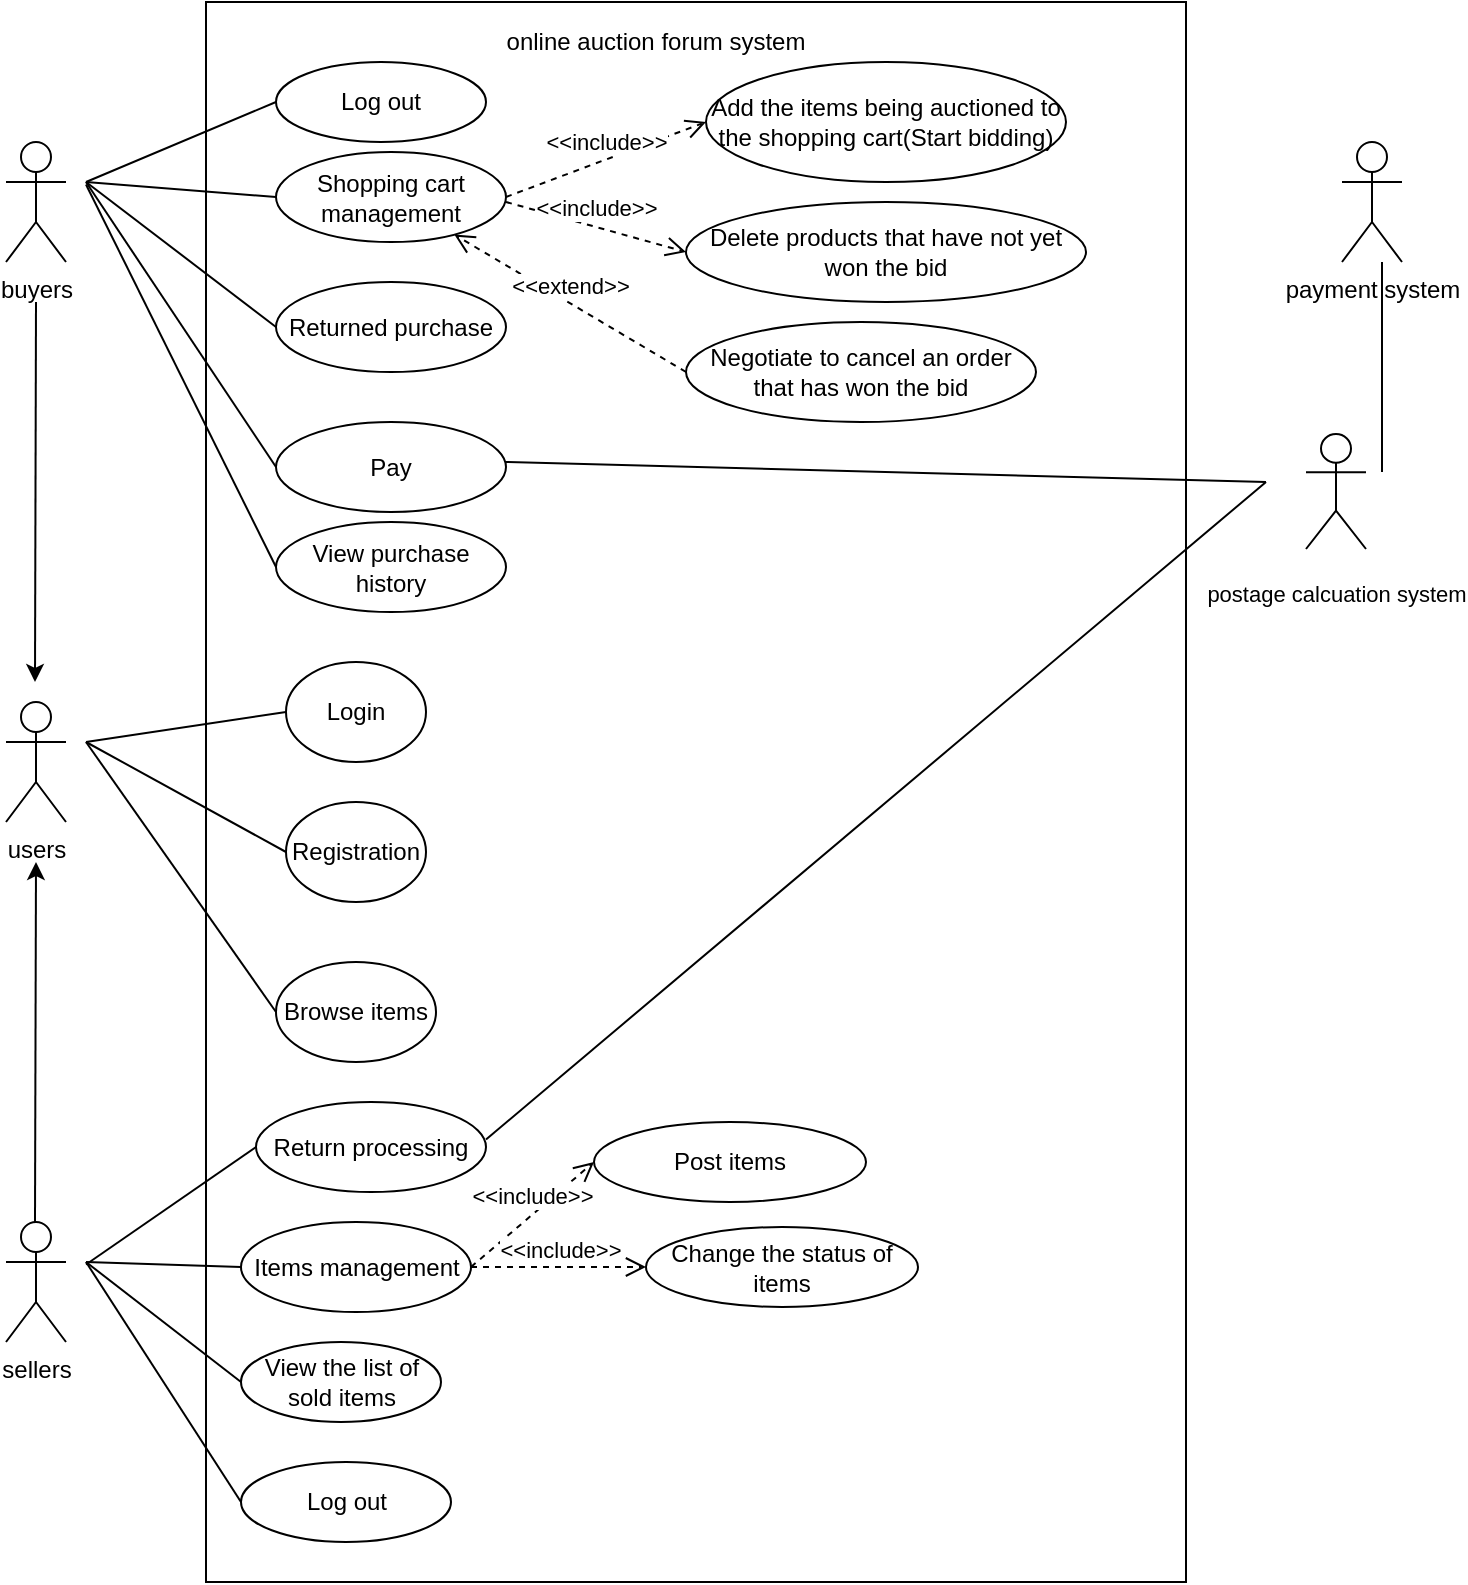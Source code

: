 <mxfile version="13.9.7" type="github">
  <diagram id="SsrX-AIuFG0R5iQiASQq" name="Page-1">
    <mxGraphModel dx="796" dy="1113" grid="1" gridSize="10" guides="1" tooltips="1" connect="1" arrows="1" fold="1" page="1" pageScale="1" pageWidth="827" pageHeight="1169" math="0" shadow="0">
      <root>
        <mxCell id="0" />
        <mxCell id="1" parent="0" />
        <mxCell id="eIvzQgJbVZ74KpnRAHEC-1" value="users" style="shape=umlActor;verticalLabelPosition=bottom;verticalAlign=top;html=1;outlineConnect=0;" vertex="1" parent="1">
          <mxGeometry x="82" y="690" width="30" height="60" as="geometry" />
        </mxCell>
        <mxCell id="eIvzQgJbVZ74KpnRAHEC-3" value="" style="rounded=0;whiteSpace=wrap;html=1;" vertex="1" parent="1">
          <mxGeometry x="182" y="340" width="490" height="790" as="geometry" />
        </mxCell>
        <mxCell id="eIvzQgJbVZ74KpnRAHEC-4" value="online auction forum system" style="text;html=1;strokeColor=none;fillColor=none;align=center;verticalAlign=middle;whiteSpace=wrap;rounded=0;" vertex="1" parent="1">
          <mxGeometry x="307" y="350" width="200" height="20" as="geometry" />
        </mxCell>
        <mxCell id="eIvzQgJbVZ74KpnRAHEC-5" value="Login" style="ellipse;whiteSpace=wrap;html=1;" vertex="1" parent="1">
          <mxGeometry x="222" y="670" width="70" height="50" as="geometry" />
        </mxCell>
        <mxCell id="eIvzQgJbVZ74KpnRAHEC-6" value="" style="endArrow=classic;html=1;" edge="1" parent="1">
          <mxGeometry width="50" height="50" relative="1" as="geometry">
            <mxPoint x="96.5" y="950" as="sourcePoint" />
            <mxPoint x="97" y="770" as="targetPoint" />
            <Array as="points" />
          </mxGeometry>
        </mxCell>
        <mxCell id="eIvzQgJbVZ74KpnRAHEC-7" value="" style="endArrow=classic;html=1;" edge="1" parent="1">
          <mxGeometry width="50" height="50" relative="1" as="geometry">
            <mxPoint x="97" y="490" as="sourcePoint" />
            <mxPoint x="96.5" y="680" as="targetPoint" />
          </mxGeometry>
        </mxCell>
        <mxCell id="eIvzQgJbVZ74KpnRAHEC-10" value="buyers" style="shape=umlActor;verticalLabelPosition=bottom;verticalAlign=top;html=1;outlineConnect=0;" vertex="1" parent="1">
          <mxGeometry x="82" y="410" width="30" height="60" as="geometry" />
        </mxCell>
        <mxCell id="eIvzQgJbVZ74KpnRAHEC-12" value="sellers" style="shape=umlActor;verticalLabelPosition=bottom;verticalAlign=top;html=1;outlineConnect=0;" vertex="1" parent="1">
          <mxGeometry x="82" y="950" width="30" height="60" as="geometry" />
        </mxCell>
        <mxCell id="eIvzQgJbVZ74KpnRAHEC-17" value="" style="endArrow=none;html=1;" edge="1" parent="1">
          <mxGeometry width="50" height="50" relative="1" as="geometry">
            <mxPoint x="122" y="710" as="sourcePoint" />
            <mxPoint x="222" y="695" as="targetPoint" />
          </mxGeometry>
        </mxCell>
        <mxCell id="eIvzQgJbVZ74KpnRAHEC-18" value="Registration" style="ellipse;whiteSpace=wrap;html=1;" vertex="1" parent="1">
          <mxGeometry x="222" y="740" width="70" height="50" as="geometry" />
        </mxCell>
        <mxCell id="eIvzQgJbVZ74KpnRAHEC-19" value="" style="endArrow=none;html=1;entryX=0;entryY=0.5;entryDx=0;entryDy=0;" edge="1" parent="1" target="eIvzQgJbVZ74KpnRAHEC-18">
          <mxGeometry width="50" height="50" relative="1" as="geometry">
            <mxPoint x="122" y="710" as="sourcePoint" />
            <mxPoint x="232" y="705" as="targetPoint" />
          </mxGeometry>
        </mxCell>
        <mxCell id="eIvzQgJbVZ74KpnRAHEC-20" value="Browse items" style="ellipse;whiteSpace=wrap;html=1;" vertex="1" parent="1">
          <mxGeometry x="217" y="820" width="80" height="50" as="geometry" />
        </mxCell>
        <mxCell id="eIvzQgJbVZ74KpnRAHEC-21" value="" style="endArrow=none;html=1;entryX=0;entryY=0.5;entryDx=0;entryDy=0;" edge="1" parent="1" target="eIvzQgJbVZ74KpnRAHEC-20">
          <mxGeometry width="50" height="50" relative="1" as="geometry">
            <mxPoint x="122" y="710" as="sourcePoint" />
            <mxPoint x="232" y="775" as="targetPoint" />
          </mxGeometry>
        </mxCell>
        <mxCell id="eIvzQgJbVZ74KpnRAHEC-22" value="Shopping cart management" style="ellipse;whiteSpace=wrap;html=1;" vertex="1" parent="1">
          <mxGeometry x="217" y="415" width="115" height="45" as="geometry" />
        </mxCell>
        <mxCell id="eIvzQgJbVZ74KpnRAHEC-23" value="" style="endArrow=none;html=1;entryX=0;entryY=0.5;entryDx=0;entryDy=0;" edge="1" parent="1" target="eIvzQgJbVZ74KpnRAHEC-22">
          <mxGeometry width="50" height="50" relative="1" as="geometry">
            <mxPoint x="122" y="430" as="sourcePoint" />
            <mxPoint x="222" y="415" as="targetPoint" />
          </mxGeometry>
        </mxCell>
        <mxCell id="eIvzQgJbVZ74KpnRAHEC-28" value="&amp;lt;&amp;lt;include&amp;gt;&amp;gt;" style="html=1;verticalAlign=bottom;endArrow=open;dashed=1;endSize=8;exitX=1;exitY=0.5;exitDx=0;exitDy=0;entryX=0;entryY=0.5;entryDx=0;entryDy=0;" edge="1" parent="1" source="eIvzQgJbVZ74KpnRAHEC-22" target="eIvzQgJbVZ74KpnRAHEC-29">
          <mxGeometry relative="1" as="geometry">
            <mxPoint x="392" y="550" as="sourcePoint" />
            <mxPoint x="312" y="550" as="targetPoint" />
          </mxGeometry>
        </mxCell>
        <mxCell id="eIvzQgJbVZ74KpnRAHEC-29" value="Add the items being auctioned to the shopping cart(Start bidding)" style="ellipse;whiteSpace=wrap;html=1;" vertex="1" parent="1">
          <mxGeometry x="432" y="370" width="180" height="60" as="geometry" />
        </mxCell>
        <mxCell id="eIvzQgJbVZ74KpnRAHEC-31" value="Delete products that have not yet won the bid" style="ellipse;whiteSpace=wrap;html=1;" vertex="1" parent="1">
          <mxGeometry x="422" y="440" width="200" height="50" as="geometry" />
        </mxCell>
        <mxCell id="eIvzQgJbVZ74KpnRAHEC-32" value="&amp;lt;&amp;lt;include&amp;gt;&amp;gt;" style="html=1;verticalAlign=bottom;endArrow=open;dashed=1;endSize=8;entryX=0;entryY=0.5;entryDx=0;entryDy=0;" edge="1" parent="1" target="eIvzQgJbVZ74KpnRAHEC-31">
          <mxGeometry relative="1" as="geometry">
            <mxPoint x="332" y="440" as="sourcePoint" />
            <mxPoint x="442" y="410" as="targetPoint" />
          </mxGeometry>
        </mxCell>
        <mxCell id="eIvzQgJbVZ74KpnRAHEC-33" value="Negotiate to cancel an order that has won the bid" style="ellipse;whiteSpace=wrap;html=1;" vertex="1" parent="1">
          <mxGeometry x="422" y="500" width="175" height="50" as="geometry" />
        </mxCell>
        <mxCell id="eIvzQgJbVZ74KpnRAHEC-34" value="&amp;lt;&amp;lt;extend&amp;gt;&amp;gt;" style="html=1;verticalAlign=bottom;endArrow=open;dashed=1;endSize=8;" edge="1" parent="1" target="eIvzQgJbVZ74KpnRAHEC-22">
          <mxGeometry relative="1" as="geometry">
            <mxPoint x="422" y="525" as="sourcePoint" />
            <mxPoint x="512" y="550" as="targetPoint" />
          </mxGeometry>
        </mxCell>
        <mxCell id="eIvzQgJbVZ74KpnRAHEC-35" value="Returned purchase" style="ellipse;whiteSpace=wrap;html=1;" vertex="1" parent="1">
          <mxGeometry x="217" y="480" width="115" height="45" as="geometry" />
        </mxCell>
        <mxCell id="eIvzQgJbVZ74KpnRAHEC-36" value="Pay" style="ellipse;whiteSpace=wrap;html=1;" vertex="1" parent="1">
          <mxGeometry x="217" y="550" width="115" height="45" as="geometry" />
        </mxCell>
        <mxCell id="eIvzQgJbVZ74KpnRAHEC-37" value="" style="endArrow=none;html=1;entryX=0;entryY=0.5;entryDx=0;entryDy=0;" edge="1" parent="1" target="eIvzQgJbVZ74KpnRAHEC-35">
          <mxGeometry width="50" height="50" relative="1" as="geometry">
            <mxPoint x="122" y="430" as="sourcePoint" />
            <mxPoint x="227" y="447.5" as="targetPoint" />
          </mxGeometry>
        </mxCell>
        <mxCell id="eIvzQgJbVZ74KpnRAHEC-38" value="" style="endArrow=none;html=1;entryX=0;entryY=0.5;entryDx=0;entryDy=0;" edge="1" parent="1" target="eIvzQgJbVZ74KpnRAHEC-36">
          <mxGeometry width="50" height="50" relative="1" as="geometry">
            <mxPoint x="122" y="430" as="sourcePoint" />
            <mxPoint x="237" y="457.5" as="targetPoint" />
          </mxGeometry>
        </mxCell>
        <mxCell id="eIvzQgJbVZ74KpnRAHEC-39" value="&lt;p style=&quot;line-height: 60%&quot;&gt;&lt;font style=&quot;font-size: 11px&quot;&gt;postage calcuation system&lt;/font&gt;&lt;/p&gt;" style="shape=umlActor;verticalLabelPosition=bottom;verticalAlign=top;html=1;outlineConnect=0;" vertex="1" parent="1">
          <mxGeometry x="732" y="556" width="30" height="57.5" as="geometry" />
        </mxCell>
        <mxCell id="eIvzQgJbVZ74KpnRAHEC-42" value="" style="endArrow=none;html=1;" edge="1" parent="1">
          <mxGeometry width="50" height="50" relative="1" as="geometry">
            <mxPoint x="332" y="570" as="sourcePoint" />
            <mxPoint x="712" y="580" as="targetPoint" />
          </mxGeometry>
        </mxCell>
        <mxCell id="eIvzQgJbVZ74KpnRAHEC-43" value="View purchase history" style="ellipse;whiteSpace=wrap;html=1;" vertex="1" parent="1">
          <mxGeometry x="217" y="600" width="115" height="45" as="geometry" />
        </mxCell>
        <mxCell id="eIvzQgJbVZ74KpnRAHEC-44" value="" style="endArrow=none;html=1;entryX=0;entryY=0.5;entryDx=0;entryDy=0;" edge="1" parent="1" target="eIvzQgJbVZ74KpnRAHEC-43">
          <mxGeometry width="50" height="50" relative="1" as="geometry">
            <mxPoint x="122" y="431.25" as="sourcePoint" />
            <mxPoint x="217" y="573.75" as="targetPoint" />
          </mxGeometry>
        </mxCell>
        <mxCell id="eIvzQgJbVZ74KpnRAHEC-45" value="Items management" style="ellipse;whiteSpace=wrap;html=1;" vertex="1" parent="1">
          <mxGeometry x="199.5" y="950" width="115" height="45" as="geometry" />
        </mxCell>
        <mxCell id="eIvzQgJbVZ74KpnRAHEC-46" value="" style="endArrow=none;html=1;entryX=0;entryY=0.5;entryDx=0;entryDy=0;" edge="1" parent="1" target="eIvzQgJbVZ74KpnRAHEC-45">
          <mxGeometry width="50" height="50" relative="1" as="geometry">
            <mxPoint x="122" y="970" as="sourcePoint" />
            <mxPoint x="217" y="1105" as="targetPoint" />
          </mxGeometry>
        </mxCell>
        <mxCell id="eIvzQgJbVZ74KpnRAHEC-47" value="Post items" style="ellipse;whiteSpace=wrap;html=1;" vertex="1" parent="1">
          <mxGeometry x="376" y="900" width="136" height="40" as="geometry" />
        </mxCell>
        <mxCell id="eIvzQgJbVZ74KpnRAHEC-48" value="&amp;lt;&amp;lt;include&amp;gt;&amp;gt;" style="html=1;verticalAlign=bottom;endArrow=open;dashed=1;endSize=8;exitX=1;exitY=0.5;exitDx=0;exitDy=0;entryX=0;entryY=0.5;entryDx=0;entryDy=0;" edge="1" parent="1" source="eIvzQgJbVZ74KpnRAHEC-45" target="eIvzQgJbVZ74KpnRAHEC-47">
          <mxGeometry relative="1" as="geometry">
            <mxPoint x="314.5" y="967.5" as="sourcePoint" />
            <mxPoint x="414.5" y="930" as="targetPoint" />
          </mxGeometry>
        </mxCell>
        <mxCell id="eIvzQgJbVZ74KpnRAHEC-49" value="Change the status of items" style="ellipse;whiteSpace=wrap;html=1;" vertex="1" parent="1">
          <mxGeometry x="402" y="952.5" width="136" height="40" as="geometry" />
        </mxCell>
        <mxCell id="eIvzQgJbVZ74KpnRAHEC-50" value="&amp;lt;&amp;lt;include&amp;gt;&amp;gt;" style="html=1;verticalAlign=bottom;endArrow=open;dashed=1;endSize=8;exitX=1;exitY=0.5;exitDx=0;exitDy=0;entryX=0;entryY=0.5;entryDx=0;entryDy=0;" edge="1" parent="1" source="eIvzQgJbVZ74KpnRAHEC-45" target="eIvzQgJbVZ74KpnRAHEC-49">
          <mxGeometry relative="1" as="geometry">
            <mxPoint x="324.5" y="977.5" as="sourcePoint" />
            <mxPoint x="386" y="930" as="targetPoint" />
          </mxGeometry>
        </mxCell>
        <mxCell id="eIvzQgJbVZ74KpnRAHEC-51" value="View the list of sold items" style="ellipse;whiteSpace=wrap;html=1;" vertex="1" parent="1">
          <mxGeometry x="199.5" y="1010" width="100" height="40" as="geometry" />
        </mxCell>
        <mxCell id="eIvzQgJbVZ74KpnRAHEC-52" value="" style="endArrow=none;html=1;entryX=0;entryY=0.5;entryDx=0;entryDy=0;" edge="1" parent="1" target="eIvzQgJbVZ74KpnRAHEC-51">
          <mxGeometry width="50" height="50" relative="1" as="geometry">
            <mxPoint x="122" y="970" as="sourcePoint" />
            <mxPoint x="209.5" y="982.5" as="targetPoint" />
          </mxGeometry>
        </mxCell>
        <mxCell id="eIvzQgJbVZ74KpnRAHEC-53" value="Log out" style="ellipse;whiteSpace=wrap;html=1;" vertex="1" parent="1">
          <mxGeometry x="217" y="370" width="105" height="40" as="geometry" />
        </mxCell>
        <mxCell id="eIvzQgJbVZ74KpnRAHEC-54" value="" style="endArrow=none;html=1;entryX=0;entryY=0.5;entryDx=0;entryDy=0;" edge="1" parent="1" target="eIvzQgJbVZ74KpnRAHEC-53">
          <mxGeometry width="50" height="50" relative="1" as="geometry">
            <mxPoint x="122" y="430" as="sourcePoint" />
            <mxPoint x="217" y="437.5" as="targetPoint" />
          </mxGeometry>
        </mxCell>
        <mxCell id="eIvzQgJbVZ74KpnRAHEC-55" value="Log out" style="ellipse;whiteSpace=wrap;html=1;" vertex="1" parent="1">
          <mxGeometry x="199.5" y="1070" width="105" height="40" as="geometry" />
        </mxCell>
        <mxCell id="eIvzQgJbVZ74KpnRAHEC-56" value="" style="endArrow=none;html=1;entryX=0;entryY=0.5;entryDx=0;entryDy=0;" edge="1" parent="1" target="eIvzQgJbVZ74KpnRAHEC-55">
          <mxGeometry width="50" height="50" relative="1" as="geometry">
            <mxPoint x="122" y="970" as="sourcePoint" />
            <mxPoint x="199.5" y="1030" as="targetPoint" />
          </mxGeometry>
        </mxCell>
        <mxCell id="eIvzQgJbVZ74KpnRAHEC-57" value="Return processing" style="ellipse;whiteSpace=wrap;html=1;" vertex="1" parent="1">
          <mxGeometry x="207" y="890" width="115" height="45" as="geometry" />
        </mxCell>
        <mxCell id="eIvzQgJbVZ74KpnRAHEC-58" value="" style="endArrow=none;html=1;entryX=0;entryY=0.5;entryDx=0;entryDy=0;" edge="1" parent="1" target="eIvzQgJbVZ74KpnRAHEC-57">
          <mxGeometry width="50" height="50" relative="1" as="geometry">
            <mxPoint x="122" y="971.25" as="sourcePoint" />
            <mxPoint x="199.5" y="973.75" as="targetPoint" />
          </mxGeometry>
        </mxCell>
        <mxCell id="eIvzQgJbVZ74KpnRAHEC-59" value="" style="endArrow=none;html=1;" edge="1" parent="1">
          <mxGeometry width="50" height="50" relative="1" as="geometry">
            <mxPoint x="322" y="908.75" as="sourcePoint" />
            <mxPoint x="712" y="580" as="targetPoint" />
          </mxGeometry>
        </mxCell>
        <mxCell id="eIvzQgJbVZ74KpnRAHEC-60" value="payment system" style="shape=umlActor;verticalLabelPosition=bottom;verticalAlign=top;html=1;outlineConnect=0;" vertex="1" parent="1">
          <mxGeometry x="750" y="410" width="30" height="60" as="geometry" />
        </mxCell>
        <mxCell id="eIvzQgJbVZ74KpnRAHEC-61" value="" style="endArrow=none;html=1;" edge="1" parent="1">
          <mxGeometry width="50" height="50" relative="1" as="geometry">
            <mxPoint x="770" y="575" as="sourcePoint" />
            <mxPoint x="770" y="470" as="targetPoint" />
          </mxGeometry>
        </mxCell>
      </root>
    </mxGraphModel>
  </diagram>
</mxfile>
